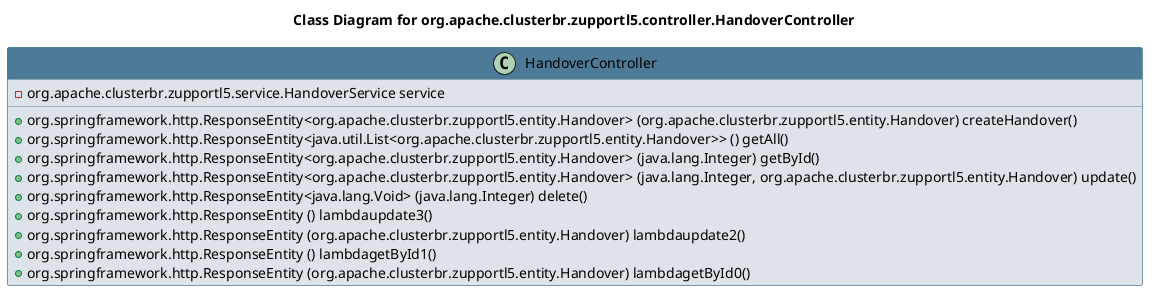 @startuml 
skinparam class { 
 BackgroundColor #DEE3E9 
 ArrowColor #4D7A97 
 BorderColor #4D7A97 
}
left to right direction 
title Class Diagram for org.apache.clusterbr.zupportl5.controller.HandoverController
skinparam titleBackgroundColor White
skinparam classHeaderBackgroundColor #4D7A97 
skinparam stereotypeCBackgroundColor #F8981D 

class HandoverController {
 - org.apache.clusterbr.zupportl5.service.HandoverService service
 + org.springframework.http.ResponseEntity<org.apache.clusterbr.zupportl5.entity.Handover> (org.apache.clusterbr.zupportl5.entity.Handover) createHandover()
 + org.springframework.http.ResponseEntity<java.util.List<org.apache.clusterbr.zupportl5.entity.Handover>> () getAll()
 + org.springframework.http.ResponseEntity<org.apache.clusterbr.zupportl5.entity.Handover> (java.lang.Integer) getById()
 + org.springframework.http.ResponseEntity<org.apache.clusterbr.zupportl5.entity.Handover> (java.lang.Integer, org.apache.clusterbr.zupportl5.entity.Handover) update()
 + org.springframework.http.ResponseEntity<java.lang.Void> (java.lang.Integer) delete()
 + org.springframework.http.ResponseEntity () lambdaupdate3()
 + org.springframework.http.ResponseEntity (org.apache.clusterbr.zupportl5.entity.Handover) lambdaupdate2()
 + org.springframework.http.ResponseEntity () lambdagetById1()
 + org.springframework.http.ResponseEntity (org.apache.clusterbr.zupportl5.entity.Handover) lambdagetById0()
}
@enduml